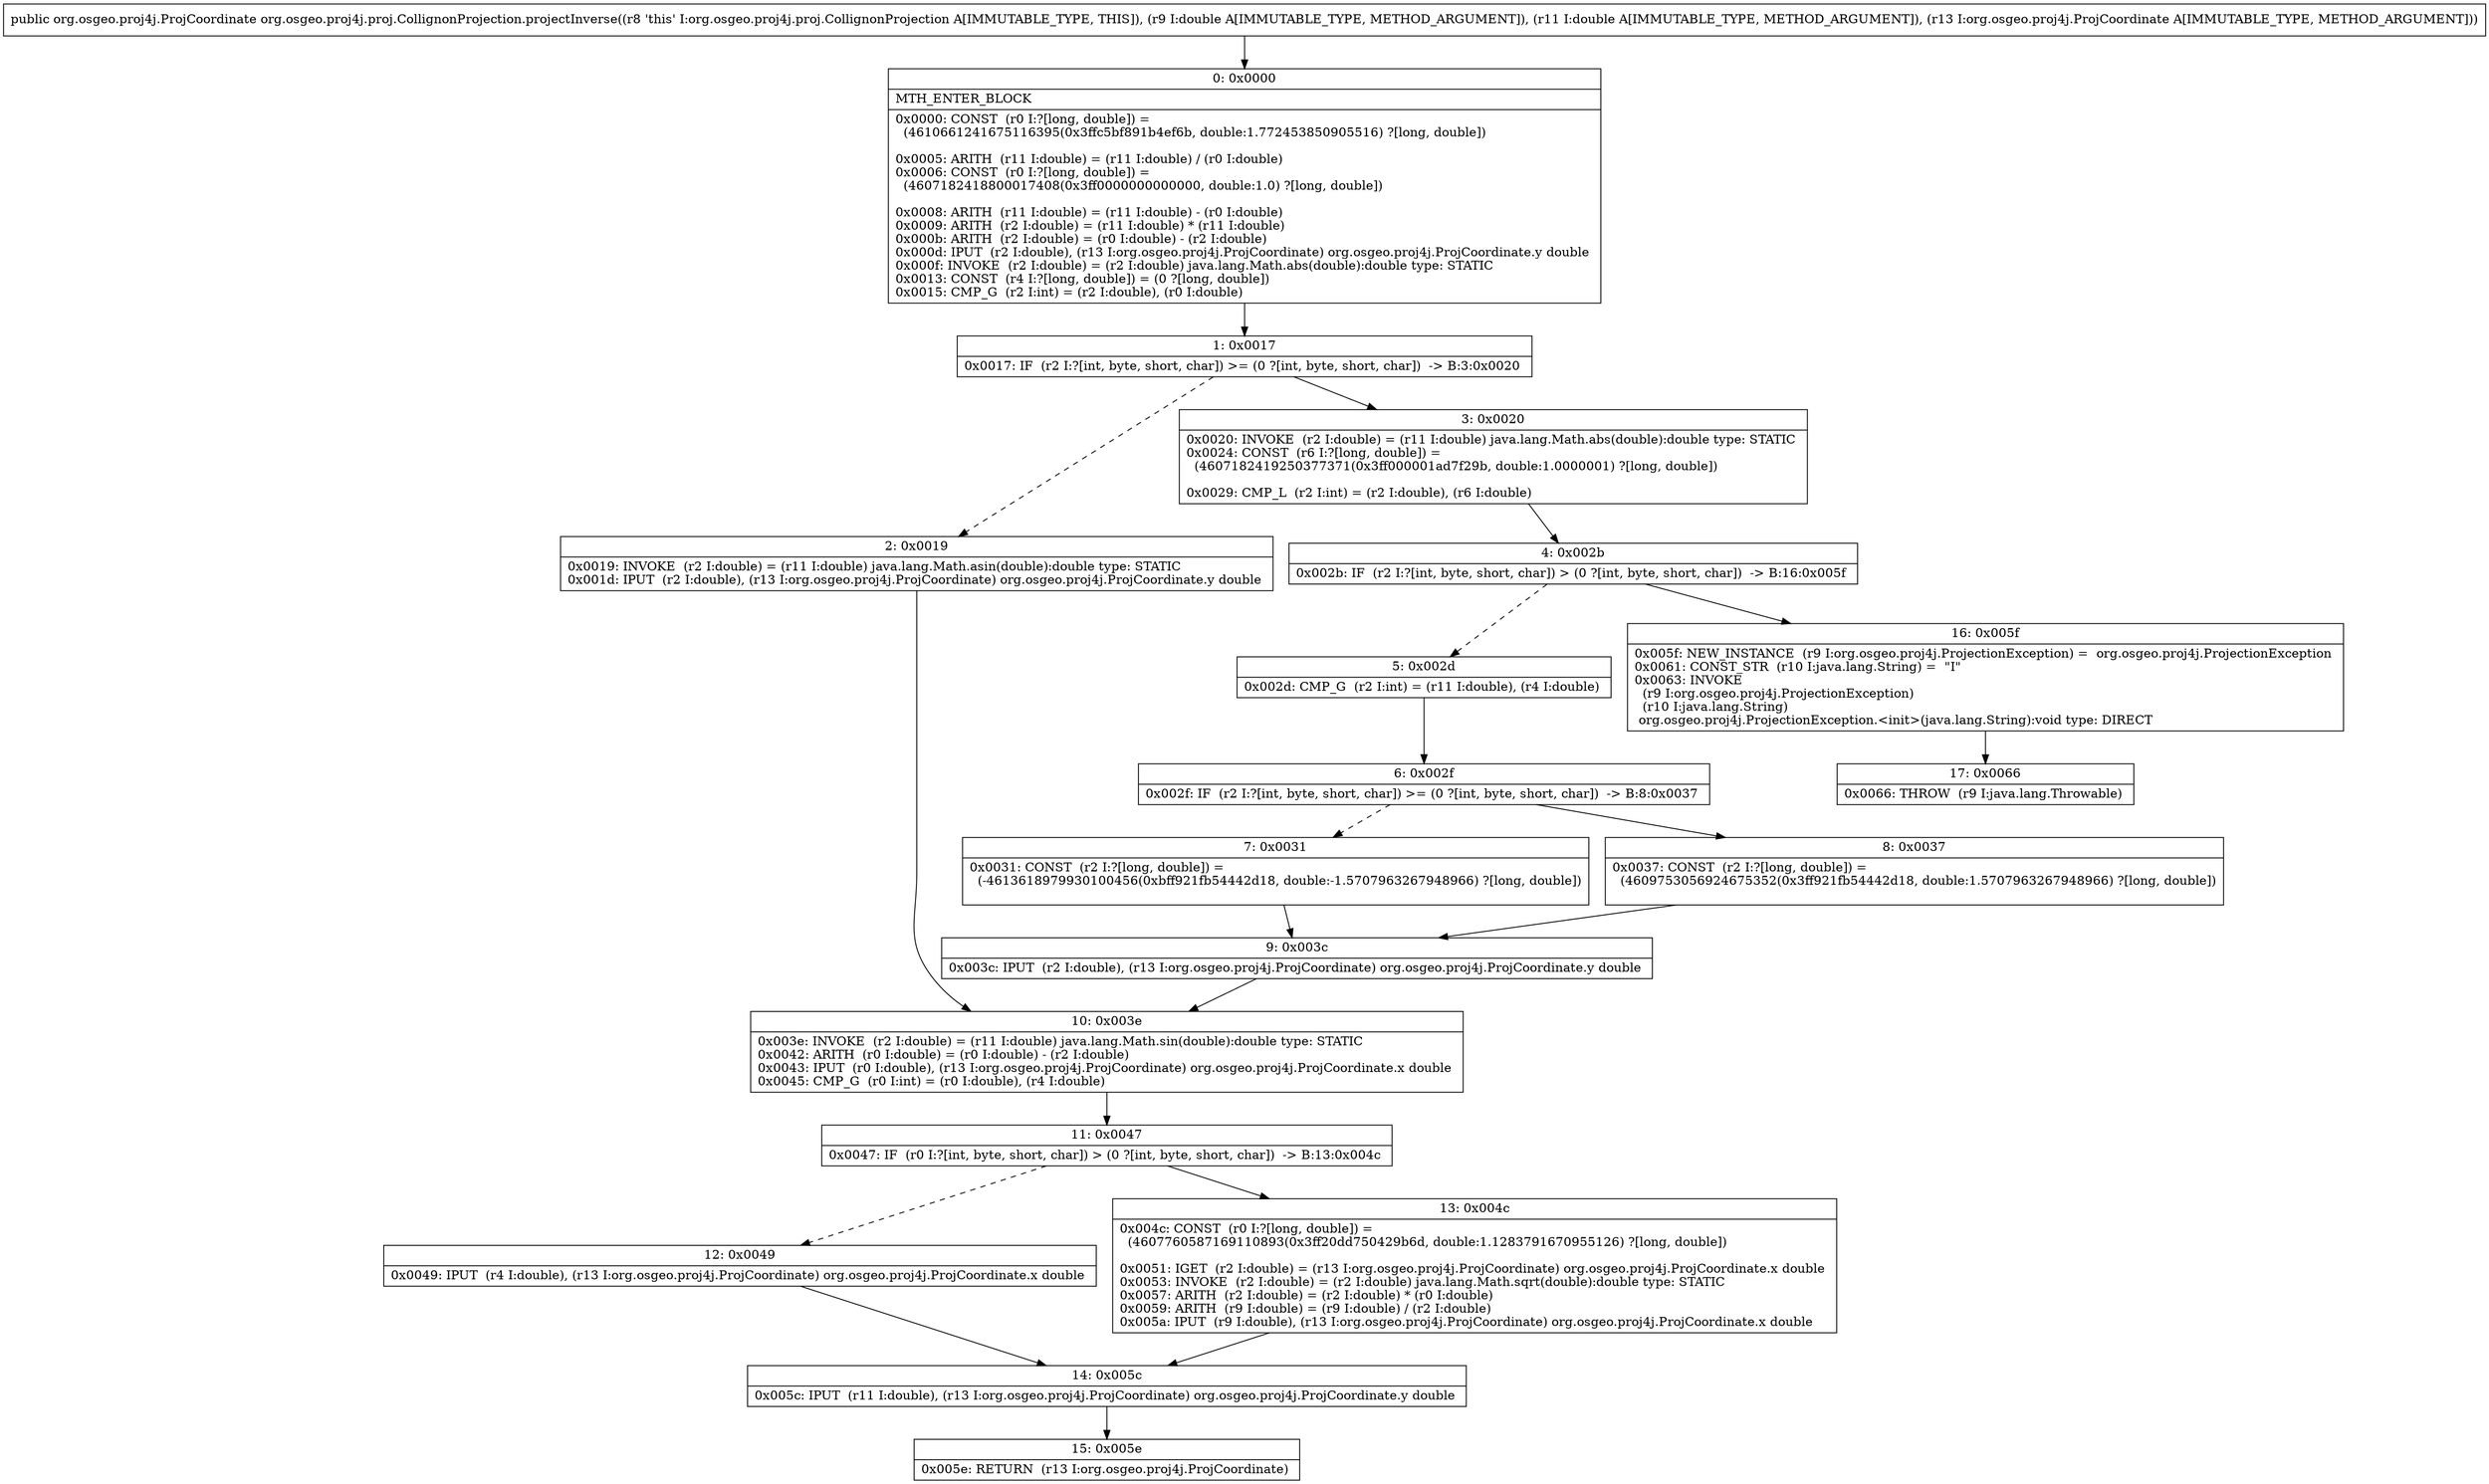 digraph "CFG fororg.osgeo.proj4j.proj.CollignonProjection.projectInverse(DDLorg\/osgeo\/proj4j\/ProjCoordinate;)Lorg\/osgeo\/proj4j\/ProjCoordinate;" {
Node_0 [shape=record,label="{0\:\ 0x0000|MTH_ENTER_BLOCK\l|0x0000: CONST  (r0 I:?[long, double]) = \l  (4610661241675116395(0x3ffc5bf891b4ef6b, double:1.772453850905516) ?[long, double])\l \l0x0005: ARITH  (r11 I:double) = (r11 I:double) \/ (r0 I:double) \l0x0006: CONST  (r0 I:?[long, double]) = \l  (4607182418800017408(0x3ff0000000000000, double:1.0) ?[long, double])\l \l0x0008: ARITH  (r11 I:double) = (r11 I:double) \- (r0 I:double) \l0x0009: ARITH  (r2 I:double) = (r11 I:double) * (r11 I:double) \l0x000b: ARITH  (r2 I:double) = (r0 I:double) \- (r2 I:double) \l0x000d: IPUT  (r2 I:double), (r13 I:org.osgeo.proj4j.ProjCoordinate) org.osgeo.proj4j.ProjCoordinate.y double \l0x000f: INVOKE  (r2 I:double) = (r2 I:double) java.lang.Math.abs(double):double type: STATIC \l0x0013: CONST  (r4 I:?[long, double]) = (0 ?[long, double]) \l0x0015: CMP_G  (r2 I:int) = (r2 I:double), (r0 I:double) \l}"];
Node_1 [shape=record,label="{1\:\ 0x0017|0x0017: IF  (r2 I:?[int, byte, short, char]) \>= (0 ?[int, byte, short, char])  \-\> B:3:0x0020 \l}"];
Node_2 [shape=record,label="{2\:\ 0x0019|0x0019: INVOKE  (r2 I:double) = (r11 I:double) java.lang.Math.asin(double):double type: STATIC \l0x001d: IPUT  (r2 I:double), (r13 I:org.osgeo.proj4j.ProjCoordinate) org.osgeo.proj4j.ProjCoordinate.y double \l}"];
Node_3 [shape=record,label="{3\:\ 0x0020|0x0020: INVOKE  (r2 I:double) = (r11 I:double) java.lang.Math.abs(double):double type: STATIC \l0x0024: CONST  (r6 I:?[long, double]) = \l  (4607182419250377371(0x3ff000001ad7f29b, double:1.0000001) ?[long, double])\l \l0x0029: CMP_L  (r2 I:int) = (r2 I:double), (r6 I:double) \l}"];
Node_4 [shape=record,label="{4\:\ 0x002b|0x002b: IF  (r2 I:?[int, byte, short, char]) \> (0 ?[int, byte, short, char])  \-\> B:16:0x005f \l}"];
Node_5 [shape=record,label="{5\:\ 0x002d|0x002d: CMP_G  (r2 I:int) = (r11 I:double), (r4 I:double) \l}"];
Node_6 [shape=record,label="{6\:\ 0x002f|0x002f: IF  (r2 I:?[int, byte, short, char]) \>= (0 ?[int, byte, short, char])  \-\> B:8:0x0037 \l}"];
Node_7 [shape=record,label="{7\:\ 0x0031|0x0031: CONST  (r2 I:?[long, double]) = \l  (\-4613618979930100456(0xbff921fb54442d18, double:\-1.5707963267948966) ?[long, double])\l \l}"];
Node_8 [shape=record,label="{8\:\ 0x0037|0x0037: CONST  (r2 I:?[long, double]) = \l  (4609753056924675352(0x3ff921fb54442d18, double:1.5707963267948966) ?[long, double])\l \l}"];
Node_9 [shape=record,label="{9\:\ 0x003c|0x003c: IPUT  (r2 I:double), (r13 I:org.osgeo.proj4j.ProjCoordinate) org.osgeo.proj4j.ProjCoordinate.y double \l}"];
Node_10 [shape=record,label="{10\:\ 0x003e|0x003e: INVOKE  (r2 I:double) = (r11 I:double) java.lang.Math.sin(double):double type: STATIC \l0x0042: ARITH  (r0 I:double) = (r0 I:double) \- (r2 I:double) \l0x0043: IPUT  (r0 I:double), (r13 I:org.osgeo.proj4j.ProjCoordinate) org.osgeo.proj4j.ProjCoordinate.x double \l0x0045: CMP_G  (r0 I:int) = (r0 I:double), (r4 I:double) \l}"];
Node_11 [shape=record,label="{11\:\ 0x0047|0x0047: IF  (r0 I:?[int, byte, short, char]) \> (0 ?[int, byte, short, char])  \-\> B:13:0x004c \l}"];
Node_12 [shape=record,label="{12\:\ 0x0049|0x0049: IPUT  (r4 I:double), (r13 I:org.osgeo.proj4j.ProjCoordinate) org.osgeo.proj4j.ProjCoordinate.x double \l}"];
Node_13 [shape=record,label="{13\:\ 0x004c|0x004c: CONST  (r0 I:?[long, double]) = \l  (4607760587169110893(0x3ff20dd750429b6d, double:1.1283791670955126) ?[long, double])\l \l0x0051: IGET  (r2 I:double) = (r13 I:org.osgeo.proj4j.ProjCoordinate) org.osgeo.proj4j.ProjCoordinate.x double \l0x0053: INVOKE  (r2 I:double) = (r2 I:double) java.lang.Math.sqrt(double):double type: STATIC \l0x0057: ARITH  (r2 I:double) = (r2 I:double) * (r0 I:double) \l0x0059: ARITH  (r9 I:double) = (r9 I:double) \/ (r2 I:double) \l0x005a: IPUT  (r9 I:double), (r13 I:org.osgeo.proj4j.ProjCoordinate) org.osgeo.proj4j.ProjCoordinate.x double \l}"];
Node_14 [shape=record,label="{14\:\ 0x005c|0x005c: IPUT  (r11 I:double), (r13 I:org.osgeo.proj4j.ProjCoordinate) org.osgeo.proj4j.ProjCoordinate.y double \l}"];
Node_15 [shape=record,label="{15\:\ 0x005e|0x005e: RETURN  (r13 I:org.osgeo.proj4j.ProjCoordinate) \l}"];
Node_16 [shape=record,label="{16\:\ 0x005f|0x005f: NEW_INSTANCE  (r9 I:org.osgeo.proj4j.ProjectionException) =  org.osgeo.proj4j.ProjectionException \l0x0061: CONST_STR  (r10 I:java.lang.String) =  \"I\" \l0x0063: INVOKE  \l  (r9 I:org.osgeo.proj4j.ProjectionException)\l  (r10 I:java.lang.String)\l org.osgeo.proj4j.ProjectionException.\<init\>(java.lang.String):void type: DIRECT \l}"];
Node_17 [shape=record,label="{17\:\ 0x0066|0x0066: THROW  (r9 I:java.lang.Throwable) \l}"];
MethodNode[shape=record,label="{public org.osgeo.proj4j.ProjCoordinate org.osgeo.proj4j.proj.CollignonProjection.projectInverse((r8 'this' I:org.osgeo.proj4j.proj.CollignonProjection A[IMMUTABLE_TYPE, THIS]), (r9 I:double A[IMMUTABLE_TYPE, METHOD_ARGUMENT]), (r11 I:double A[IMMUTABLE_TYPE, METHOD_ARGUMENT]), (r13 I:org.osgeo.proj4j.ProjCoordinate A[IMMUTABLE_TYPE, METHOD_ARGUMENT])) }"];
MethodNode -> Node_0;
Node_0 -> Node_1;
Node_1 -> Node_2[style=dashed];
Node_1 -> Node_3;
Node_2 -> Node_10;
Node_3 -> Node_4;
Node_4 -> Node_5[style=dashed];
Node_4 -> Node_16;
Node_5 -> Node_6;
Node_6 -> Node_7[style=dashed];
Node_6 -> Node_8;
Node_7 -> Node_9;
Node_8 -> Node_9;
Node_9 -> Node_10;
Node_10 -> Node_11;
Node_11 -> Node_12[style=dashed];
Node_11 -> Node_13;
Node_12 -> Node_14;
Node_13 -> Node_14;
Node_14 -> Node_15;
Node_16 -> Node_17;
}

